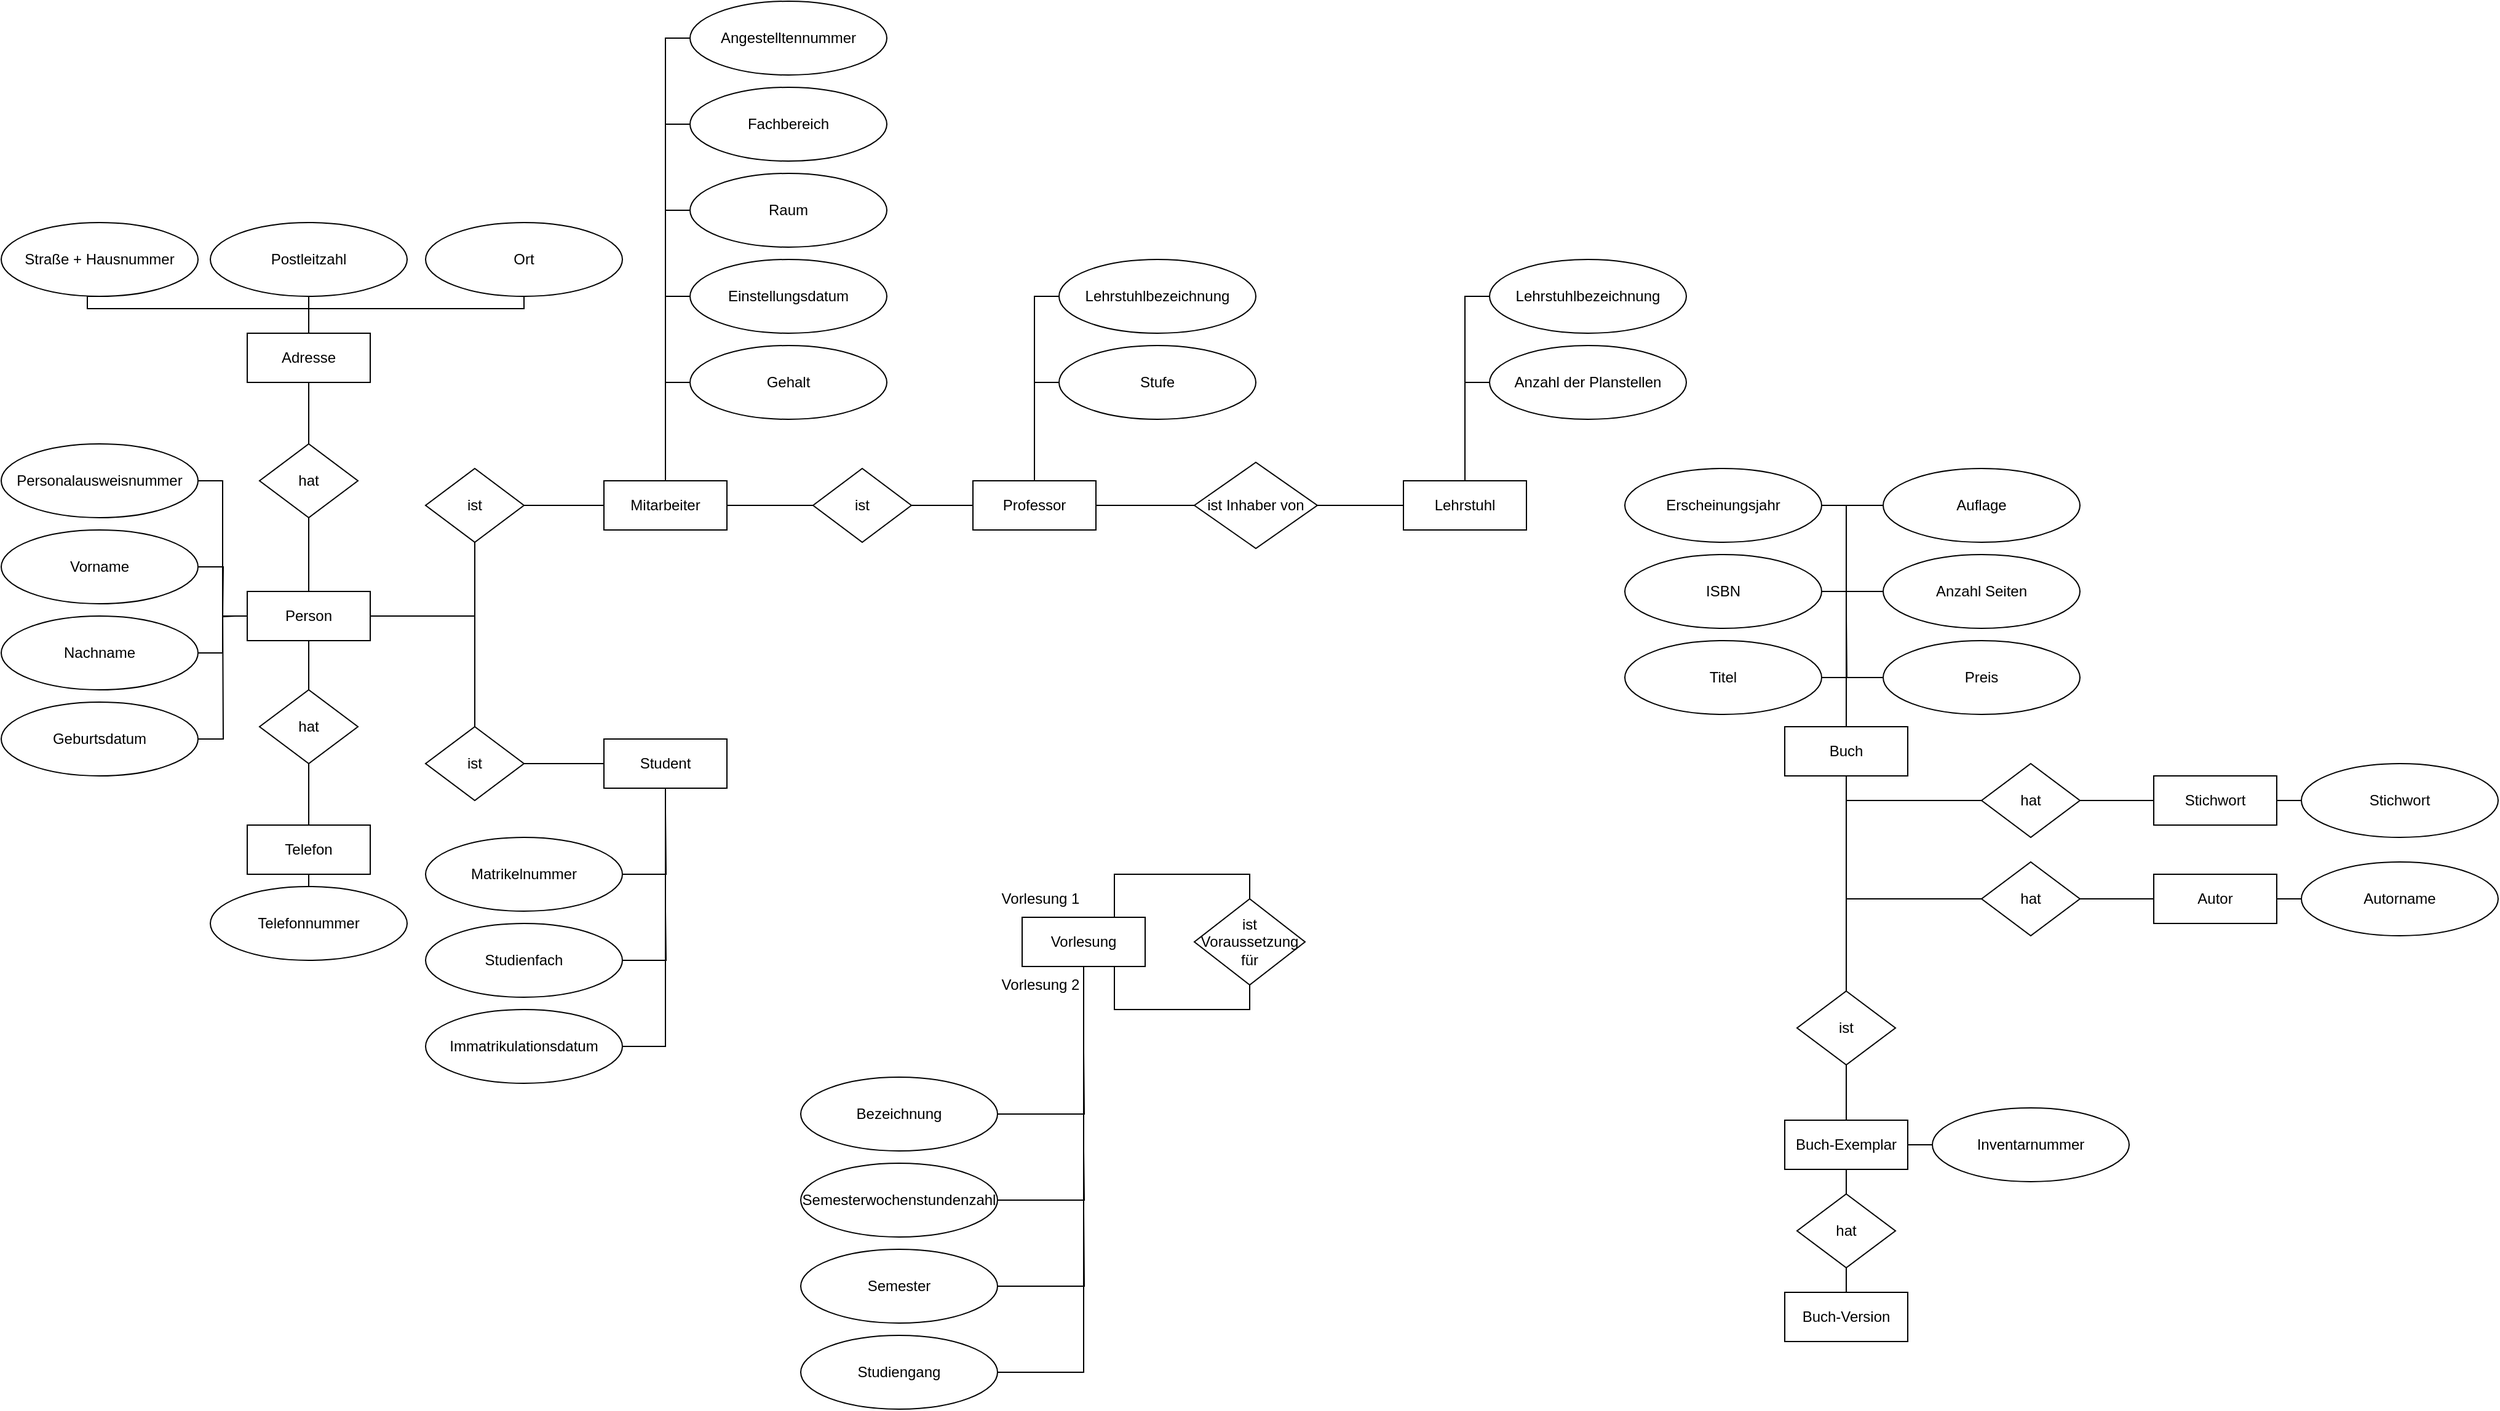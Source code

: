 <mxfile version="21.0.2" type="github">
  <diagram id="R2lEEEUBdFMjLlhIrx00" name="Page-1">
    <mxGraphModel dx="1313" dy="1773" grid="1" gridSize="10" guides="1" tooltips="1" connect="1" arrows="1" fold="1" page="1" pageScale="1" pageWidth="850" pageHeight="1100" math="0" shadow="0" extFonts="Permanent Marker^https://fonts.googleapis.com/css?family=Permanent+Marker">
      <root>
        <mxCell id="0" />
        <mxCell id="1" parent="0" />
        <mxCell id="TxW6Z05cxE0RpUP17R9r-19" style="edgeStyle=orthogonalEdgeStyle;rounded=0;orthogonalLoop=1;jettySize=auto;html=1;entryX=0.5;entryY=1;entryDx=0;entryDy=0;startArrow=none;startFill=0;endArrow=none;endFill=0;" edge="1" parent="1" source="AEL3wiGqTeLXxNAOrP59-1" target="TxW6Z05cxE0RpUP17R9r-16">
          <mxGeometry relative="1" as="geometry" />
        </mxCell>
        <mxCell id="TxW6Z05cxE0RpUP17R9r-22" style="edgeStyle=orthogonalEdgeStyle;rounded=0;orthogonalLoop=1;jettySize=auto;html=1;entryX=0.5;entryY=0;entryDx=0;entryDy=0;endArrow=none;endFill=0;" edge="1" parent="1" source="AEL3wiGqTeLXxNAOrP59-1" target="TxW6Z05cxE0RpUP17R9r-17">
          <mxGeometry relative="1" as="geometry" />
        </mxCell>
        <mxCell id="TxW6Z05cxE0RpUP17R9r-44" style="edgeStyle=orthogonalEdgeStyle;rounded=0;orthogonalLoop=1;jettySize=auto;html=1;exitX=1;exitY=0.5;exitDx=0;exitDy=0;entryX=0.5;entryY=1;entryDx=0;entryDy=0;endArrow=none;endFill=0;" edge="1" parent="1" source="AEL3wiGqTeLXxNAOrP59-1" target="TxW6Z05cxE0RpUP17R9r-43">
          <mxGeometry relative="1" as="geometry" />
        </mxCell>
        <mxCell id="TxW6Z05cxE0RpUP17R9r-47" style="edgeStyle=orthogonalEdgeStyle;rounded=0;orthogonalLoop=1;jettySize=auto;html=1;exitX=1;exitY=0.5;exitDx=0;exitDy=0;endArrow=none;endFill=0;" edge="1" parent="1" source="AEL3wiGqTeLXxNAOrP59-1" target="TxW6Z05cxE0RpUP17R9r-46">
          <mxGeometry relative="1" as="geometry" />
        </mxCell>
        <mxCell id="AEL3wiGqTeLXxNAOrP59-1" value="Person" style="whiteSpace=wrap;html=1;align=center;" parent="1" vertex="1">
          <mxGeometry x="200" y="120" width="100" height="40" as="geometry" />
        </mxCell>
        <mxCell id="TxW6Z05cxE0RpUP17R9r-29" style="edgeStyle=orthogonalEdgeStyle;rounded=0;orthogonalLoop=1;jettySize=auto;html=1;exitX=0.5;exitY=0;exitDx=0;exitDy=0;entryX=0.5;entryY=1;entryDx=0;entryDy=0;endArrow=none;endFill=0;" edge="1" parent="1" source="TxW6Z05cxE0RpUP17R9r-1" target="TxW6Z05cxE0RpUP17R9r-9">
          <mxGeometry relative="1" as="geometry" />
        </mxCell>
        <mxCell id="TxW6Z05cxE0RpUP17R9r-1" value="&lt;div&gt;Adresse&lt;/div&gt;" style="whiteSpace=wrap;html=1;align=center;" vertex="1" parent="1">
          <mxGeometry x="200" y="-90" width="100" height="40" as="geometry" />
        </mxCell>
        <mxCell id="TxW6Z05cxE0RpUP17R9r-28" style="edgeStyle=orthogonalEdgeStyle;rounded=0;orthogonalLoop=1;jettySize=auto;html=1;exitX=0.5;exitY=1;exitDx=0;exitDy=0;entryX=0.5;entryY=0;entryDx=0;entryDy=0;endArrow=none;endFill=0;" edge="1" parent="1" source="TxW6Z05cxE0RpUP17R9r-2" target="TxW6Z05cxE0RpUP17R9r-12">
          <mxGeometry relative="1" as="geometry" />
        </mxCell>
        <mxCell id="TxW6Z05cxE0RpUP17R9r-2" value="Telefon" style="whiteSpace=wrap;html=1;align=center;" vertex="1" parent="1">
          <mxGeometry x="200" y="310" width="100" height="40" as="geometry" />
        </mxCell>
        <mxCell id="TxW6Z05cxE0RpUP17R9r-24" style="edgeStyle=orthogonalEdgeStyle;rounded=0;orthogonalLoop=1;jettySize=auto;html=1;entryX=0;entryY=0.5;entryDx=0;entryDy=0;endArrow=none;endFill=0;" edge="1" parent="1" source="TxW6Z05cxE0RpUP17R9r-3" target="AEL3wiGqTeLXxNAOrP59-1">
          <mxGeometry relative="1" as="geometry" />
        </mxCell>
        <mxCell id="TxW6Z05cxE0RpUP17R9r-3" value="Personalausweisnummer" style="ellipse;whiteSpace=wrap;html=1;align=center;" vertex="1" parent="1">
          <mxGeometry width="160" height="60" as="geometry" />
        </mxCell>
        <mxCell id="TxW6Z05cxE0RpUP17R9r-25" style="edgeStyle=orthogonalEdgeStyle;rounded=0;orthogonalLoop=1;jettySize=auto;html=1;exitX=1;exitY=0.5;exitDx=0;exitDy=0;endArrow=none;endFill=0;" edge="1" parent="1" source="TxW6Z05cxE0RpUP17R9r-5">
          <mxGeometry relative="1" as="geometry">
            <mxPoint x="180" y="140" as="targetPoint" />
          </mxGeometry>
        </mxCell>
        <mxCell id="TxW6Z05cxE0RpUP17R9r-5" value="Vorname" style="ellipse;whiteSpace=wrap;html=1;align=center;" vertex="1" parent="1">
          <mxGeometry y="70" width="160" height="60" as="geometry" />
        </mxCell>
        <mxCell id="TxW6Z05cxE0RpUP17R9r-27" style="edgeStyle=orthogonalEdgeStyle;rounded=0;orthogonalLoop=1;jettySize=auto;html=1;exitX=1;exitY=0.5;exitDx=0;exitDy=0;endArrow=none;endFill=0;" edge="1" parent="1" source="TxW6Z05cxE0RpUP17R9r-6">
          <mxGeometry relative="1" as="geometry">
            <mxPoint x="190" y="140" as="targetPoint" />
          </mxGeometry>
        </mxCell>
        <mxCell id="TxW6Z05cxE0RpUP17R9r-6" value="Nachname" style="ellipse;whiteSpace=wrap;html=1;align=center;" vertex="1" parent="1">
          <mxGeometry y="140" width="160" height="60" as="geometry" />
        </mxCell>
        <mxCell id="TxW6Z05cxE0RpUP17R9r-30" style="edgeStyle=orthogonalEdgeStyle;rounded=0;orthogonalLoop=1;jettySize=auto;html=1;exitX=0.5;exitY=1;exitDx=0;exitDy=0;entryX=0.5;entryY=0;entryDx=0;entryDy=0;endArrow=none;endFill=0;" edge="1" parent="1" source="TxW6Z05cxE0RpUP17R9r-8" target="TxW6Z05cxE0RpUP17R9r-1">
          <mxGeometry relative="1" as="geometry">
            <Array as="points">
              <mxPoint x="70" y="-110" />
              <mxPoint x="250" y="-110" />
            </Array>
          </mxGeometry>
        </mxCell>
        <mxCell id="TxW6Z05cxE0RpUP17R9r-8" value="Straße + Hausnummer" style="ellipse;whiteSpace=wrap;html=1;align=center;" vertex="1" parent="1">
          <mxGeometry y="-180" width="160" height="60" as="geometry" />
        </mxCell>
        <mxCell id="TxW6Z05cxE0RpUP17R9r-9" value="Postleitzahl" style="ellipse;whiteSpace=wrap;html=1;align=center;" vertex="1" parent="1">
          <mxGeometry x="170" y="-180" width="160" height="60" as="geometry" />
        </mxCell>
        <mxCell id="TxW6Z05cxE0RpUP17R9r-31" style="edgeStyle=orthogonalEdgeStyle;rounded=0;orthogonalLoop=1;jettySize=auto;html=1;exitX=0.5;exitY=1;exitDx=0;exitDy=0;endArrow=none;endFill=0;" edge="1" parent="1" source="TxW6Z05cxE0RpUP17R9r-10">
          <mxGeometry relative="1" as="geometry">
            <mxPoint x="250" y="-90" as="targetPoint" />
            <Array as="points">
              <mxPoint x="425" y="-110" />
              <mxPoint x="250" y="-110" />
            </Array>
          </mxGeometry>
        </mxCell>
        <mxCell id="TxW6Z05cxE0RpUP17R9r-10" value="Ort" style="ellipse;whiteSpace=wrap;html=1;align=center;" vertex="1" parent="1">
          <mxGeometry x="345" y="-180" width="160" height="60" as="geometry" />
        </mxCell>
        <mxCell id="TxW6Z05cxE0RpUP17R9r-26" style="edgeStyle=orthogonalEdgeStyle;rounded=0;orthogonalLoop=1;jettySize=auto;html=1;exitX=1;exitY=0.5;exitDx=0;exitDy=0;endArrow=none;endFill=0;" edge="1" parent="1" source="TxW6Z05cxE0RpUP17R9r-11">
          <mxGeometry relative="1" as="geometry">
            <mxPoint x="180" y="130" as="targetPoint" />
          </mxGeometry>
        </mxCell>
        <mxCell id="TxW6Z05cxE0RpUP17R9r-11" value="Geburtsdatum" style="ellipse;whiteSpace=wrap;html=1;align=center;" vertex="1" parent="1">
          <mxGeometry y="210" width="160" height="60" as="geometry" />
        </mxCell>
        <mxCell id="TxW6Z05cxE0RpUP17R9r-12" value="Telefonnummer" style="ellipse;whiteSpace=wrap;html=1;align=center;" vertex="1" parent="1">
          <mxGeometry x="170" y="360" width="160" height="60" as="geometry" />
        </mxCell>
        <mxCell id="TxW6Z05cxE0RpUP17R9r-37" style="edgeStyle=orthogonalEdgeStyle;rounded=0;orthogonalLoop=1;jettySize=auto;html=1;entryX=0;entryY=0.5;entryDx=0;entryDy=0;endArrow=none;endFill=0;" edge="1" parent="1" source="TxW6Z05cxE0RpUP17R9r-13" target="TxW6Z05cxE0RpUP17R9r-32">
          <mxGeometry relative="1" as="geometry" />
        </mxCell>
        <mxCell id="TxW6Z05cxE0RpUP17R9r-50" style="edgeStyle=orthogonalEdgeStyle;rounded=0;orthogonalLoop=1;jettySize=auto;html=1;exitX=1;exitY=0.5;exitDx=0;exitDy=0;entryX=0;entryY=0.5;entryDx=0;entryDy=0;endArrow=none;endFill=0;" edge="1" parent="1" source="TxW6Z05cxE0RpUP17R9r-13" target="TxW6Z05cxE0RpUP17R9r-49">
          <mxGeometry relative="1" as="geometry" />
        </mxCell>
        <mxCell id="TxW6Z05cxE0RpUP17R9r-13" value="Mitarbeiter" style="whiteSpace=wrap;html=1;align=center;" vertex="1" parent="1">
          <mxGeometry x="490" y="30" width="100" height="40" as="geometry" />
        </mxCell>
        <mxCell id="TxW6Z05cxE0RpUP17R9r-60" style="edgeStyle=orthogonalEdgeStyle;rounded=0;orthogonalLoop=1;jettySize=auto;html=1;exitX=0.5;exitY=1;exitDx=0;exitDy=0;entryX=1;entryY=0.5;entryDx=0;entryDy=0;endArrow=none;endFill=0;" edge="1" parent="1" source="TxW6Z05cxE0RpUP17R9r-14" target="TxW6Z05cxE0RpUP17R9r-59">
          <mxGeometry relative="1" as="geometry" />
        </mxCell>
        <mxCell id="TxW6Z05cxE0RpUP17R9r-14" value="&lt;div&gt;Student&lt;/div&gt;" style="whiteSpace=wrap;html=1;align=center;" vertex="1" parent="1">
          <mxGeometry x="490" y="240" width="100" height="40" as="geometry" />
        </mxCell>
        <mxCell id="TxW6Z05cxE0RpUP17R9r-55" style="edgeStyle=orthogonalEdgeStyle;rounded=0;orthogonalLoop=1;jettySize=auto;html=1;exitX=0.5;exitY=0;exitDx=0;exitDy=0;entryX=0;entryY=0.5;entryDx=0;entryDy=0;endArrow=none;endFill=0;" edge="1" parent="1" source="TxW6Z05cxE0RpUP17R9r-15" target="TxW6Z05cxE0RpUP17R9r-54">
          <mxGeometry relative="1" as="geometry" />
        </mxCell>
        <mxCell id="TxW6Z05cxE0RpUP17R9r-69" style="edgeStyle=orthogonalEdgeStyle;rounded=0;orthogonalLoop=1;jettySize=auto;html=1;exitX=1;exitY=0.5;exitDx=0;exitDy=0;entryX=0;entryY=0.5;entryDx=0;entryDy=0;endArrow=none;endFill=0;" edge="1" parent="1" source="TxW6Z05cxE0RpUP17R9r-15" target="TxW6Z05cxE0RpUP17R9r-68">
          <mxGeometry relative="1" as="geometry" />
        </mxCell>
        <mxCell id="TxW6Z05cxE0RpUP17R9r-15" value="Professor" style="whiteSpace=wrap;html=1;align=center;" vertex="1" parent="1">
          <mxGeometry x="790" y="30" width="100" height="40" as="geometry" />
        </mxCell>
        <mxCell id="TxW6Z05cxE0RpUP17R9r-21" style="edgeStyle=orthogonalEdgeStyle;rounded=0;orthogonalLoop=1;jettySize=auto;html=1;entryX=0.5;entryY=1;entryDx=0;entryDy=0;endArrow=none;endFill=0;" edge="1" parent="1" source="TxW6Z05cxE0RpUP17R9r-16" target="TxW6Z05cxE0RpUP17R9r-1">
          <mxGeometry relative="1" as="geometry" />
        </mxCell>
        <mxCell id="TxW6Z05cxE0RpUP17R9r-16" value="hat" style="shape=rhombus;perimeter=rhombusPerimeter;whiteSpace=wrap;html=1;align=center;" vertex="1" parent="1">
          <mxGeometry x="210" width="80" height="60" as="geometry" />
        </mxCell>
        <mxCell id="TxW6Z05cxE0RpUP17R9r-23" style="edgeStyle=orthogonalEdgeStyle;rounded=0;orthogonalLoop=1;jettySize=auto;html=1;entryX=0.5;entryY=0;entryDx=0;entryDy=0;endArrow=none;endFill=0;" edge="1" parent="1" source="TxW6Z05cxE0RpUP17R9r-17" target="TxW6Z05cxE0RpUP17R9r-2">
          <mxGeometry relative="1" as="geometry" />
        </mxCell>
        <mxCell id="TxW6Z05cxE0RpUP17R9r-17" value="hat" style="shape=rhombus;perimeter=rhombusPerimeter;whiteSpace=wrap;html=1;align=center;" vertex="1" parent="1">
          <mxGeometry x="210" y="200" width="80" height="60" as="geometry" />
        </mxCell>
        <mxCell id="TxW6Z05cxE0RpUP17R9r-32" value="Angestelltennummer" style="ellipse;whiteSpace=wrap;html=1;align=center;" vertex="1" parent="1">
          <mxGeometry x="560" y="-360" width="160" height="60" as="geometry" />
        </mxCell>
        <mxCell id="TxW6Z05cxE0RpUP17R9r-39" style="edgeStyle=orthogonalEdgeStyle;rounded=0;orthogonalLoop=1;jettySize=auto;html=1;exitX=0;exitY=0.5;exitDx=0;exitDy=0;endArrow=none;endFill=0;" edge="1" parent="1" source="TxW6Z05cxE0RpUP17R9r-33">
          <mxGeometry relative="1" as="geometry">
            <mxPoint x="540" y="-230" as="targetPoint" />
          </mxGeometry>
        </mxCell>
        <mxCell id="TxW6Z05cxE0RpUP17R9r-33" value="Fachbereich" style="ellipse;whiteSpace=wrap;html=1;align=center;" vertex="1" parent="1">
          <mxGeometry x="560" y="-290" width="160" height="60" as="geometry" />
        </mxCell>
        <mxCell id="TxW6Z05cxE0RpUP17R9r-40" style="edgeStyle=orthogonalEdgeStyle;rounded=0;orthogonalLoop=1;jettySize=auto;html=1;exitX=0;exitY=0.5;exitDx=0;exitDy=0;endArrow=none;endFill=0;" edge="1" parent="1" source="TxW6Z05cxE0RpUP17R9r-34">
          <mxGeometry relative="1" as="geometry">
            <mxPoint x="540" y="-170" as="targetPoint" />
          </mxGeometry>
        </mxCell>
        <mxCell id="TxW6Z05cxE0RpUP17R9r-34" value="Raum" style="ellipse;whiteSpace=wrap;html=1;align=center;" vertex="1" parent="1">
          <mxGeometry x="560" y="-220" width="160" height="60" as="geometry" />
        </mxCell>
        <mxCell id="TxW6Z05cxE0RpUP17R9r-41" style="edgeStyle=orthogonalEdgeStyle;rounded=0;orthogonalLoop=1;jettySize=auto;html=1;exitX=0;exitY=0.5;exitDx=0;exitDy=0;endArrow=none;endFill=0;" edge="1" parent="1" source="TxW6Z05cxE0RpUP17R9r-35">
          <mxGeometry relative="1" as="geometry">
            <mxPoint x="540" y="-100" as="targetPoint" />
          </mxGeometry>
        </mxCell>
        <mxCell id="TxW6Z05cxE0RpUP17R9r-35" value="Einstellungsdatum" style="ellipse;whiteSpace=wrap;html=1;align=center;" vertex="1" parent="1">
          <mxGeometry x="560" y="-150" width="160" height="60" as="geometry" />
        </mxCell>
        <mxCell id="TxW6Z05cxE0RpUP17R9r-42" style="edgeStyle=orthogonalEdgeStyle;rounded=0;orthogonalLoop=1;jettySize=auto;html=1;exitX=0;exitY=0.5;exitDx=0;exitDy=0;endArrow=none;endFill=0;" edge="1" parent="1" source="TxW6Z05cxE0RpUP17R9r-36">
          <mxGeometry relative="1" as="geometry">
            <mxPoint x="540" y="-30" as="targetPoint" />
          </mxGeometry>
        </mxCell>
        <mxCell id="TxW6Z05cxE0RpUP17R9r-36" value="Gehalt" style="ellipse;whiteSpace=wrap;html=1;align=center;" vertex="1" parent="1">
          <mxGeometry x="560" y="-80" width="160" height="60" as="geometry" />
        </mxCell>
        <mxCell id="TxW6Z05cxE0RpUP17R9r-45" style="edgeStyle=orthogonalEdgeStyle;rounded=0;orthogonalLoop=1;jettySize=auto;html=1;exitX=1;exitY=0.5;exitDx=0;exitDy=0;entryX=0;entryY=0.5;entryDx=0;entryDy=0;endArrow=none;endFill=0;" edge="1" parent="1" source="TxW6Z05cxE0RpUP17R9r-43" target="TxW6Z05cxE0RpUP17R9r-13">
          <mxGeometry relative="1" as="geometry" />
        </mxCell>
        <mxCell id="TxW6Z05cxE0RpUP17R9r-43" value="ist" style="shape=rhombus;perimeter=rhombusPerimeter;whiteSpace=wrap;html=1;align=center;" vertex="1" parent="1">
          <mxGeometry x="345" y="20" width="80" height="60" as="geometry" />
        </mxCell>
        <mxCell id="TxW6Z05cxE0RpUP17R9r-48" style="edgeStyle=orthogonalEdgeStyle;rounded=0;orthogonalLoop=1;jettySize=auto;html=1;exitX=1;exitY=0.5;exitDx=0;exitDy=0;entryX=0;entryY=0.5;entryDx=0;entryDy=0;endArrow=none;endFill=0;" edge="1" parent="1" source="TxW6Z05cxE0RpUP17R9r-46" target="TxW6Z05cxE0RpUP17R9r-14">
          <mxGeometry relative="1" as="geometry" />
        </mxCell>
        <mxCell id="TxW6Z05cxE0RpUP17R9r-46" value="ist" style="shape=rhombus;perimeter=rhombusPerimeter;whiteSpace=wrap;html=1;align=center;" vertex="1" parent="1">
          <mxGeometry x="345" y="230" width="80" height="60" as="geometry" />
        </mxCell>
        <mxCell id="TxW6Z05cxE0RpUP17R9r-51" style="edgeStyle=orthogonalEdgeStyle;rounded=0;orthogonalLoop=1;jettySize=auto;html=1;exitX=1;exitY=0.5;exitDx=0;exitDy=0;entryX=0;entryY=0.5;entryDx=0;entryDy=0;endArrow=none;endFill=0;" edge="1" parent="1" source="TxW6Z05cxE0RpUP17R9r-49" target="TxW6Z05cxE0RpUP17R9r-15">
          <mxGeometry relative="1" as="geometry" />
        </mxCell>
        <mxCell id="TxW6Z05cxE0RpUP17R9r-49" value="ist" style="shape=rhombus;perimeter=rhombusPerimeter;whiteSpace=wrap;html=1;align=center;" vertex="1" parent="1">
          <mxGeometry x="660" y="20" width="80" height="60" as="geometry" />
        </mxCell>
        <mxCell id="TxW6Z05cxE0RpUP17R9r-56" style="edgeStyle=orthogonalEdgeStyle;rounded=0;orthogonalLoop=1;jettySize=auto;html=1;exitX=0;exitY=0.5;exitDx=0;exitDy=0;endArrow=none;endFill=0;" edge="1" parent="1" source="TxW6Z05cxE0RpUP17R9r-52">
          <mxGeometry relative="1" as="geometry">
            <mxPoint x="840" y="-10" as="targetPoint" />
          </mxGeometry>
        </mxCell>
        <mxCell id="TxW6Z05cxE0RpUP17R9r-52" value="Stufe" style="ellipse;whiteSpace=wrap;html=1;align=center;" vertex="1" parent="1">
          <mxGeometry x="860" y="-80" width="160" height="60" as="geometry" />
        </mxCell>
        <mxCell id="TxW6Z05cxE0RpUP17R9r-54" value="Lehrstuhlbezeichnung" style="ellipse;whiteSpace=wrap;html=1;align=center;" vertex="1" parent="1">
          <mxGeometry x="860" y="-150" width="160" height="60" as="geometry" />
        </mxCell>
        <mxCell id="TxW6Z05cxE0RpUP17R9r-61" style="edgeStyle=orthogonalEdgeStyle;rounded=0;orthogonalLoop=1;jettySize=auto;html=1;exitX=1;exitY=0.5;exitDx=0;exitDy=0;endArrow=none;endFill=0;" edge="1" parent="1" source="TxW6Z05cxE0RpUP17R9r-57">
          <mxGeometry relative="1" as="geometry">
            <mxPoint x="540" y="380" as="targetPoint" />
          </mxGeometry>
        </mxCell>
        <mxCell id="TxW6Z05cxE0RpUP17R9r-57" value="Studienfach" style="ellipse;whiteSpace=wrap;html=1;align=center;" vertex="1" parent="1">
          <mxGeometry x="345" y="390" width="160" height="60" as="geometry" />
        </mxCell>
        <mxCell id="TxW6Z05cxE0RpUP17R9r-62" style="edgeStyle=orthogonalEdgeStyle;rounded=0;orthogonalLoop=1;jettySize=auto;html=1;exitX=1;exitY=0.5;exitDx=0;exitDy=0;endArrow=none;endFill=0;" edge="1" parent="1" source="TxW6Z05cxE0RpUP17R9r-58">
          <mxGeometry relative="1" as="geometry">
            <mxPoint x="540" y="300" as="targetPoint" />
          </mxGeometry>
        </mxCell>
        <mxCell id="TxW6Z05cxE0RpUP17R9r-58" value="Matrikelnummer" style="ellipse;whiteSpace=wrap;html=1;align=center;" vertex="1" parent="1">
          <mxGeometry x="345" y="320" width="160" height="60" as="geometry" />
        </mxCell>
        <mxCell id="TxW6Z05cxE0RpUP17R9r-59" value="&lt;div&gt;Immatrikulationsdatum&lt;/div&gt;" style="ellipse;whiteSpace=wrap;html=1;align=center;" vertex="1" parent="1">
          <mxGeometry x="345" y="460" width="160" height="60" as="geometry" />
        </mxCell>
        <mxCell id="TxW6Z05cxE0RpUP17R9r-63" value="&lt;div&gt;Lehrstuhl&lt;/div&gt;" style="whiteSpace=wrap;html=1;align=center;" vertex="1" parent="1">
          <mxGeometry x="1140" y="30" width="100" height="40" as="geometry" />
        </mxCell>
        <mxCell id="TxW6Z05cxE0RpUP17R9r-67" style="edgeStyle=orthogonalEdgeStyle;rounded=0;orthogonalLoop=1;jettySize=auto;html=1;exitX=0;exitY=0.5;exitDx=0;exitDy=0;endArrow=none;endFill=0;" edge="1" parent="1" source="TxW6Z05cxE0RpUP17R9r-64">
          <mxGeometry relative="1" as="geometry">
            <mxPoint x="1190" y="-20" as="targetPoint" />
          </mxGeometry>
        </mxCell>
        <mxCell id="TxW6Z05cxE0RpUP17R9r-64" value="Anzahl der Planstellen" style="ellipse;whiteSpace=wrap;html=1;align=center;" vertex="1" parent="1">
          <mxGeometry x="1210" y="-80" width="160" height="60" as="geometry" />
        </mxCell>
        <mxCell id="TxW6Z05cxE0RpUP17R9r-66" style="edgeStyle=orthogonalEdgeStyle;rounded=0;orthogonalLoop=1;jettySize=auto;html=1;exitX=0;exitY=0.5;exitDx=0;exitDy=0;entryX=0.5;entryY=0;entryDx=0;entryDy=0;endArrow=none;endFill=0;" edge="1" parent="1" source="TxW6Z05cxE0RpUP17R9r-65" target="TxW6Z05cxE0RpUP17R9r-63">
          <mxGeometry relative="1" as="geometry" />
        </mxCell>
        <mxCell id="TxW6Z05cxE0RpUP17R9r-65" value="Lehrstuhlbezeichnung" style="ellipse;whiteSpace=wrap;html=1;align=center;" vertex="1" parent="1">
          <mxGeometry x="1210" y="-150" width="160" height="60" as="geometry" />
        </mxCell>
        <mxCell id="TxW6Z05cxE0RpUP17R9r-70" style="edgeStyle=orthogonalEdgeStyle;rounded=0;orthogonalLoop=1;jettySize=auto;html=1;exitX=1;exitY=0.5;exitDx=0;exitDy=0;entryX=0;entryY=0.5;entryDx=0;entryDy=0;endArrow=none;endFill=0;" edge="1" parent="1" source="TxW6Z05cxE0RpUP17R9r-68" target="TxW6Z05cxE0RpUP17R9r-63">
          <mxGeometry relative="1" as="geometry" />
        </mxCell>
        <mxCell id="TxW6Z05cxE0RpUP17R9r-68" value="ist Inhaber von" style="shape=rhombus;perimeter=rhombusPerimeter;whiteSpace=wrap;html=1;align=center;" vertex="1" parent="1">
          <mxGeometry x="970" y="15" width="100" height="70" as="geometry" />
        </mxCell>
        <mxCell id="TxW6Z05cxE0RpUP17R9r-77" style="edgeStyle=orthogonalEdgeStyle;rounded=0;orthogonalLoop=1;jettySize=auto;html=1;exitX=0.5;exitY=1;exitDx=0;exitDy=0;entryX=1;entryY=0.5;entryDx=0;entryDy=0;endArrow=none;endFill=0;" edge="1" parent="1" source="TxW6Z05cxE0RpUP17R9r-71" target="TxW6Z05cxE0RpUP17R9r-76">
          <mxGeometry relative="1" as="geometry" />
        </mxCell>
        <mxCell id="TxW6Z05cxE0RpUP17R9r-81" style="edgeStyle=orthogonalEdgeStyle;rounded=0;orthogonalLoop=1;jettySize=auto;html=1;exitX=0.75;exitY=0;exitDx=0;exitDy=0;entryX=0.5;entryY=0;entryDx=0;entryDy=0;endArrow=none;endFill=0;" edge="1" parent="1" source="TxW6Z05cxE0RpUP17R9r-71" target="TxW6Z05cxE0RpUP17R9r-72">
          <mxGeometry relative="1" as="geometry" />
        </mxCell>
        <mxCell id="TxW6Z05cxE0RpUP17R9r-71" value="Vorlesung" style="whiteSpace=wrap;html=1;align=center;" vertex="1" parent="1">
          <mxGeometry x="830" y="385" width="100" height="40" as="geometry" />
        </mxCell>
        <mxCell id="TxW6Z05cxE0RpUP17R9r-82" style="edgeStyle=orthogonalEdgeStyle;rounded=0;orthogonalLoop=1;jettySize=auto;html=1;exitX=0.5;exitY=1;exitDx=0;exitDy=0;entryX=0.75;entryY=1;entryDx=0;entryDy=0;endArrow=none;endFill=0;" edge="1" parent="1" source="TxW6Z05cxE0RpUP17R9r-72" target="TxW6Z05cxE0RpUP17R9r-71">
          <mxGeometry relative="1" as="geometry" />
        </mxCell>
        <mxCell id="TxW6Z05cxE0RpUP17R9r-72" value="ist Voraussetzung für" style="shape=rhombus;perimeter=rhombusPerimeter;whiteSpace=wrap;html=1;align=center;" vertex="1" parent="1">
          <mxGeometry x="970" y="370" width="90" height="70" as="geometry" />
        </mxCell>
        <mxCell id="TxW6Z05cxE0RpUP17R9r-80" style="edgeStyle=orthogonalEdgeStyle;rounded=0;orthogonalLoop=1;jettySize=auto;html=1;exitX=1;exitY=0.5;exitDx=0;exitDy=0;endArrow=none;endFill=0;" edge="1" parent="1" source="TxW6Z05cxE0RpUP17R9r-73">
          <mxGeometry relative="1" as="geometry">
            <mxPoint x="880" y="495" as="targetPoint" />
          </mxGeometry>
        </mxCell>
        <mxCell id="TxW6Z05cxE0RpUP17R9r-73" value="Bezeichnung" style="ellipse;whiteSpace=wrap;html=1;align=center;" vertex="1" parent="1">
          <mxGeometry x="650" y="515" width="160" height="60" as="geometry" />
        </mxCell>
        <mxCell id="TxW6Z05cxE0RpUP17R9r-79" style="edgeStyle=orthogonalEdgeStyle;rounded=0;orthogonalLoop=1;jettySize=auto;html=1;exitX=1;exitY=0.5;exitDx=0;exitDy=0;endArrow=none;endFill=0;" edge="1" parent="1" source="TxW6Z05cxE0RpUP17R9r-74">
          <mxGeometry relative="1" as="geometry">
            <mxPoint x="880" y="575" as="targetPoint" />
          </mxGeometry>
        </mxCell>
        <mxCell id="TxW6Z05cxE0RpUP17R9r-74" value="Semesterwochenstundenzahl" style="ellipse;whiteSpace=wrap;html=1;align=center;" vertex="1" parent="1">
          <mxGeometry x="650" y="585" width="160" height="60" as="geometry" />
        </mxCell>
        <mxCell id="TxW6Z05cxE0RpUP17R9r-78" style="edgeStyle=orthogonalEdgeStyle;rounded=0;orthogonalLoop=1;jettySize=auto;html=1;exitX=1;exitY=0.5;exitDx=0;exitDy=0;endArrow=none;endFill=0;" edge="1" parent="1" source="TxW6Z05cxE0RpUP17R9r-75">
          <mxGeometry relative="1" as="geometry">
            <mxPoint x="880" y="625" as="targetPoint" />
          </mxGeometry>
        </mxCell>
        <mxCell id="TxW6Z05cxE0RpUP17R9r-75" value="Semester" style="ellipse;whiteSpace=wrap;html=1;align=center;" vertex="1" parent="1">
          <mxGeometry x="650" y="655" width="160" height="60" as="geometry" />
        </mxCell>
        <mxCell id="TxW6Z05cxE0RpUP17R9r-76" value="Studiengang" style="ellipse;whiteSpace=wrap;html=1;align=center;" vertex="1" parent="1">
          <mxGeometry x="650" y="725" width="160" height="60" as="geometry" />
        </mxCell>
        <mxCell id="TxW6Z05cxE0RpUP17R9r-83" value="Vorlesung 1" style="text;html=1;strokeColor=none;fillColor=none;align=center;verticalAlign=middle;whiteSpace=wrap;rounded=0;" vertex="1" parent="1">
          <mxGeometry x="810" y="355" width="70" height="30" as="geometry" />
        </mxCell>
        <mxCell id="TxW6Z05cxE0RpUP17R9r-84" value="Vorlesung 2" style="text;html=1;strokeColor=none;fillColor=none;align=center;verticalAlign=middle;whiteSpace=wrap;rounded=0;" vertex="1" parent="1">
          <mxGeometry x="810" y="425" width="70" height="30" as="geometry" />
        </mxCell>
        <mxCell id="TxW6Z05cxE0RpUP17R9r-94" style="edgeStyle=orthogonalEdgeStyle;rounded=0;orthogonalLoop=1;jettySize=auto;html=1;exitX=0.5;exitY=0;exitDx=0;exitDy=0;entryX=1;entryY=0.5;entryDx=0;entryDy=0;endArrow=none;endFill=0;" edge="1" parent="1" source="TxW6Z05cxE0RpUP17R9r-85" target="TxW6Z05cxE0RpUP17R9r-87">
          <mxGeometry relative="1" as="geometry" />
        </mxCell>
        <mxCell id="TxW6Z05cxE0RpUP17R9r-95" style="edgeStyle=orthogonalEdgeStyle;rounded=0;orthogonalLoop=1;jettySize=auto;html=1;exitX=0.5;exitY=0;exitDx=0;exitDy=0;entryX=1;entryY=0.5;entryDx=0;entryDy=0;endArrow=none;endFill=0;" edge="1" parent="1" source="TxW6Z05cxE0RpUP17R9r-85" target="TxW6Z05cxE0RpUP17R9r-88">
          <mxGeometry relative="1" as="geometry" />
        </mxCell>
        <mxCell id="TxW6Z05cxE0RpUP17R9r-110" style="edgeStyle=orthogonalEdgeStyle;rounded=0;orthogonalLoop=1;jettySize=auto;html=1;exitX=0.5;exitY=1;exitDx=0;exitDy=0;entryX=0;entryY=0.5;entryDx=0;entryDy=0;endArrow=none;endFill=0;" edge="1" parent="1" source="TxW6Z05cxE0RpUP17R9r-85" target="TxW6Z05cxE0RpUP17R9r-107">
          <mxGeometry relative="1" as="geometry" />
        </mxCell>
        <mxCell id="TxW6Z05cxE0RpUP17R9r-112" style="edgeStyle=orthogonalEdgeStyle;rounded=0;orthogonalLoop=1;jettySize=auto;html=1;exitX=0.5;exitY=1;exitDx=0;exitDy=0;entryX=0;entryY=0.5;entryDx=0;entryDy=0;endArrow=none;endFill=0;" edge="1" parent="1" source="TxW6Z05cxE0RpUP17R9r-85" target="TxW6Z05cxE0RpUP17R9r-108">
          <mxGeometry relative="1" as="geometry" />
        </mxCell>
        <mxCell id="TxW6Z05cxE0RpUP17R9r-119" style="edgeStyle=orthogonalEdgeStyle;rounded=0;orthogonalLoop=1;jettySize=auto;html=1;exitX=0.5;exitY=1;exitDx=0;exitDy=0;entryX=0.5;entryY=0;entryDx=0;entryDy=0;endArrow=none;endFill=0;" edge="1" parent="1" source="TxW6Z05cxE0RpUP17R9r-85" target="TxW6Z05cxE0RpUP17R9r-118">
          <mxGeometry relative="1" as="geometry" />
        </mxCell>
        <mxCell id="TxW6Z05cxE0RpUP17R9r-85" value="Buch" style="whiteSpace=wrap;html=1;align=center;" vertex="1" parent="1">
          <mxGeometry x="1450" y="230" width="100" height="40" as="geometry" />
        </mxCell>
        <mxCell id="TxW6Z05cxE0RpUP17R9r-87" value="ISBN" style="ellipse;whiteSpace=wrap;html=1;align=center;" vertex="1" parent="1">
          <mxGeometry x="1320" y="90" width="160" height="60" as="geometry" />
        </mxCell>
        <mxCell id="TxW6Z05cxE0RpUP17R9r-88" value="Titel" style="ellipse;whiteSpace=wrap;html=1;align=center;" vertex="1" parent="1">
          <mxGeometry x="1320" y="160" width="160" height="60" as="geometry" />
        </mxCell>
        <mxCell id="TxW6Z05cxE0RpUP17R9r-125" style="edgeStyle=orthogonalEdgeStyle;rounded=0;orthogonalLoop=1;jettySize=auto;html=1;exitX=1;exitY=0.5;exitDx=0;exitDy=0;entryX=0.5;entryY=0;entryDx=0;entryDy=0;endArrow=none;endFill=0;" edge="1" parent="1" source="TxW6Z05cxE0RpUP17R9r-89" target="TxW6Z05cxE0RpUP17R9r-85">
          <mxGeometry relative="1" as="geometry" />
        </mxCell>
        <mxCell id="TxW6Z05cxE0RpUP17R9r-89" value="Erscheinungsjahr" style="ellipse;whiteSpace=wrap;html=1;align=center;" vertex="1" parent="1">
          <mxGeometry x="1320" y="20" width="160" height="60" as="geometry" />
        </mxCell>
        <mxCell id="TxW6Z05cxE0RpUP17R9r-97" style="edgeStyle=orthogonalEdgeStyle;rounded=0;orthogonalLoop=1;jettySize=auto;html=1;exitX=0;exitY=0.5;exitDx=0;exitDy=0;endArrow=none;endFill=0;entryX=0.5;entryY=0;entryDx=0;entryDy=0;" edge="1" parent="1" source="TxW6Z05cxE0RpUP17R9r-90" target="TxW6Z05cxE0RpUP17R9r-85">
          <mxGeometry relative="1" as="geometry">
            <mxPoint x="1500" y="90" as="targetPoint" />
          </mxGeometry>
        </mxCell>
        <mxCell id="TxW6Z05cxE0RpUP17R9r-90" value="Auflage" style="ellipse;whiteSpace=wrap;html=1;align=center;" vertex="1" parent="1">
          <mxGeometry x="1530" y="20" width="160" height="60" as="geometry" />
        </mxCell>
        <mxCell id="TxW6Z05cxE0RpUP17R9r-98" style="edgeStyle=orthogonalEdgeStyle;rounded=0;orthogonalLoop=1;jettySize=auto;html=1;exitX=0;exitY=0.5;exitDx=0;exitDy=0;endArrow=none;endFill=0;" edge="1" parent="1" source="TxW6Z05cxE0RpUP17R9r-91">
          <mxGeometry relative="1" as="geometry">
            <mxPoint x="1500" y="140" as="targetPoint" />
          </mxGeometry>
        </mxCell>
        <mxCell id="TxW6Z05cxE0RpUP17R9r-91" value="Anzahl Seiten" style="ellipse;whiteSpace=wrap;html=1;align=center;" vertex="1" parent="1">
          <mxGeometry x="1530" y="90" width="160" height="60" as="geometry" />
        </mxCell>
        <mxCell id="TxW6Z05cxE0RpUP17R9r-99" style="edgeStyle=orthogonalEdgeStyle;rounded=0;orthogonalLoop=1;jettySize=auto;html=1;exitX=0;exitY=0.5;exitDx=0;exitDy=0;endArrow=none;endFill=0;" edge="1" parent="1" source="TxW6Z05cxE0RpUP17R9r-92">
          <mxGeometry relative="1" as="geometry">
            <mxPoint x="1500" y="140" as="targetPoint" />
          </mxGeometry>
        </mxCell>
        <mxCell id="TxW6Z05cxE0RpUP17R9r-92" value="Preis" style="ellipse;whiteSpace=wrap;html=1;align=center;" vertex="1" parent="1">
          <mxGeometry x="1530" y="160" width="160" height="60" as="geometry" />
        </mxCell>
        <mxCell id="TxW6Z05cxE0RpUP17R9r-121" style="edgeStyle=orthogonalEdgeStyle;rounded=0;orthogonalLoop=1;jettySize=auto;html=1;exitX=1;exitY=0.5;exitDx=0;exitDy=0;entryX=0;entryY=0.5;entryDx=0;entryDy=0;endArrow=none;endFill=0;" edge="1" parent="1" source="TxW6Z05cxE0RpUP17R9r-100" target="TxW6Z05cxE0RpUP17R9r-116">
          <mxGeometry relative="1" as="geometry" />
        </mxCell>
        <mxCell id="TxW6Z05cxE0RpUP17R9r-123" style="edgeStyle=orthogonalEdgeStyle;rounded=0;orthogonalLoop=1;jettySize=auto;html=1;exitX=0.5;exitY=1;exitDx=0;exitDy=0;entryX=0.5;entryY=0;entryDx=0;entryDy=0;endArrow=none;endFill=0;" edge="1" parent="1" source="TxW6Z05cxE0RpUP17R9r-100" target="TxW6Z05cxE0RpUP17R9r-122">
          <mxGeometry relative="1" as="geometry" />
        </mxCell>
        <mxCell id="TxW6Z05cxE0RpUP17R9r-100" value="Buch-Exemplar" style="whiteSpace=wrap;html=1;align=center;" vertex="1" parent="1">
          <mxGeometry x="1450" y="550" width="100" height="40" as="geometry" />
        </mxCell>
        <mxCell id="TxW6Z05cxE0RpUP17R9r-124" style="edgeStyle=orthogonalEdgeStyle;rounded=0;orthogonalLoop=1;jettySize=auto;html=1;exitX=0.5;exitY=0;exitDx=0;exitDy=0;entryX=0.5;entryY=1;entryDx=0;entryDy=0;endArrow=none;endFill=0;" edge="1" parent="1" source="TxW6Z05cxE0RpUP17R9r-101" target="TxW6Z05cxE0RpUP17R9r-122">
          <mxGeometry relative="1" as="geometry" />
        </mxCell>
        <mxCell id="TxW6Z05cxE0RpUP17R9r-101" value="Buch-Version" style="whiteSpace=wrap;html=1;align=center;" vertex="1" parent="1">
          <mxGeometry x="1450" y="690" width="100" height="40" as="geometry" />
        </mxCell>
        <mxCell id="TxW6Z05cxE0RpUP17R9r-114" style="edgeStyle=orthogonalEdgeStyle;rounded=0;orthogonalLoop=1;jettySize=auto;html=1;exitX=1;exitY=0.5;exitDx=0;exitDy=0;entryX=0;entryY=0.5;entryDx=0;entryDy=0;endArrow=none;endFill=0;" edge="1" parent="1" source="TxW6Z05cxE0RpUP17R9r-102" target="TxW6Z05cxE0RpUP17R9r-105">
          <mxGeometry relative="1" as="geometry" />
        </mxCell>
        <mxCell id="TxW6Z05cxE0RpUP17R9r-102" value="Stichwort" style="whiteSpace=wrap;html=1;align=center;" vertex="1" parent="1">
          <mxGeometry x="1750" y="270" width="100" height="40" as="geometry" />
        </mxCell>
        <mxCell id="TxW6Z05cxE0RpUP17R9r-115" style="edgeStyle=orthogonalEdgeStyle;rounded=0;orthogonalLoop=1;jettySize=auto;html=1;exitX=1;exitY=0.5;exitDx=0;exitDy=0;entryX=0;entryY=0.5;entryDx=0;entryDy=0;endArrow=none;endFill=0;" edge="1" parent="1" source="TxW6Z05cxE0RpUP17R9r-103" target="TxW6Z05cxE0RpUP17R9r-106">
          <mxGeometry relative="1" as="geometry" />
        </mxCell>
        <mxCell id="TxW6Z05cxE0RpUP17R9r-103" value="Autor" style="whiteSpace=wrap;html=1;align=center;" vertex="1" parent="1">
          <mxGeometry x="1750" y="350" width="100" height="40" as="geometry" />
        </mxCell>
        <mxCell id="TxW6Z05cxE0RpUP17R9r-105" value="Stichwort" style="ellipse;whiteSpace=wrap;html=1;align=center;" vertex="1" parent="1">
          <mxGeometry x="1870" y="260" width="160" height="60" as="geometry" />
        </mxCell>
        <mxCell id="TxW6Z05cxE0RpUP17R9r-106" value="Autorname" style="ellipse;whiteSpace=wrap;html=1;align=center;" vertex="1" parent="1">
          <mxGeometry x="1870" y="340" width="160" height="60" as="geometry" />
        </mxCell>
        <mxCell id="TxW6Z05cxE0RpUP17R9r-111" style="edgeStyle=orthogonalEdgeStyle;rounded=0;orthogonalLoop=1;jettySize=auto;html=1;exitX=1;exitY=0.5;exitDx=0;exitDy=0;entryX=0;entryY=0.5;entryDx=0;entryDy=0;endArrow=none;endFill=0;" edge="1" parent="1" source="TxW6Z05cxE0RpUP17R9r-107" target="TxW6Z05cxE0RpUP17R9r-102">
          <mxGeometry relative="1" as="geometry" />
        </mxCell>
        <mxCell id="TxW6Z05cxE0RpUP17R9r-107" value="hat" style="shape=rhombus;perimeter=rhombusPerimeter;whiteSpace=wrap;html=1;align=center;" vertex="1" parent="1">
          <mxGeometry x="1610" y="260" width="80" height="60" as="geometry" />
        </mxCell>
        <mxCell id="TxW6Z05cxE0RpUP17R9r-113" style="edgeStyle=orthogonalEdgeStyle;rounded=0;orthogonalLoop=1;jettySize=auto;html=1;exitX=1;exitY=0.5;exitDx=0;exitDy=0;entryX=0;entryY=0.5;entryDx=0;entryDy=0;endArrow=none;endFill=0;" edge="1" parent="1" source="TxW6Z05cxE0RpUP17R9r-108" target="TxW6Z05cxE0RpUP17R9r-103">
          <mxGeometry relative="1" as="geometry" />
        </mxCell>
        <mxCell id="TxW6Z05cxE0RpUP17R9r-108" value="hat" style="shape=rhombus;perimeter=rhombusPerimeter;whiteSpace=wrap;html=1;align=center;" vertex="1" parent="1">
          <mxGeometry x="1610" y="340" width="80" height="60" as="geometry" />
        </mxCell>
        <mxCell id="TxW6Z05cxE0RpUP17R9r-116" value="Inventarnummer" style="ellipse;whiteSpace=wrap;html=1;align=center;" vertex="1" parent="1">
          <mxGeometry x="1570" y="540" width="160" height="60" as="geometry" />
        </mxCell>
        <mxCell id="TxW6Z05cxE0RpUP17R9r-120" style="edgeStyle=orthogonalEdgeStyle;rounded=0;orthogonalLoop=1;jettySize=auto;html=1;exitX=0.5;exitY=1;exitDx=0;exitDy=0;entryX=0.5;entryY=0;entryDx=0;entryDy=0;endArrow=none;endFill=0;" edge="1" parent="1" source="TxW6Z05cxE0RpUP17R9r-118" target="TxW6Z05cxE0RpUP17R9r-100">
          <mxGeometry relative="1" as="geometry" />
        </mxCell>
        <mxCell id="TxW6Z05cxE0RpUP17R9r-118" value="ist" style="shape=rhombus;perimeter=rhombusPerimeter;whiteSpace=wrap;html=1;align=center;" vertex="1" parent="1">
          <mxGeometry x="1460" y="445" width="80" height="60" as="geometry" />
        </mxCell>
        <mxCell id="TxW6Z05cxE0RpUP17R9r-122" value="hat" style="shape=rhombus;perimeter=rhombusPerimeter;whiteSpace=wrap;html=1;align=center;" vertex="1" parent="1">
          <mxGeometry x="1460" y="610" width="80" height="60" as="geometry" />
        </mxCell>
      </root>
    </mxGraphModel>
  </diagram>
</mxfile>
